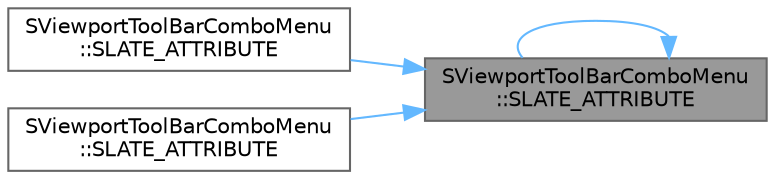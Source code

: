 digraph "SViewportToolBarComboMenu::SLATE_ATTRIBUTE"
{
 // INTERACTIVE_SVG=YES
 // LATEX_PDF_SIZE
  bgcolor="transparent";
  edge [fontname=Helvetica,fontsize=10,labelfontname=Helvetica,labelfontsize=10];
  node [fontname=Helvetica,fontsize=10,shape=box,height=0.2,width=0.4];
  rankdir="RL";
  Node1 [id="Node000001",label="SViewportToolBarComboMenu\l::SLATE_ATTRIBUTE",height=0.2,width=0.4,color="gray40", fillcolor="grey60", style="filled", fontcolor="black",tooltip="Sets the current checked state of the checkbox."];
  Node1 -> Node1 [id="edge1_Node000001_Node000001",dir="back",color="steelblue1",style="solid",tooltip=" "];
  Node1 -> Node2 [id="edge2_Node000001_Node000002",dir="back",color="steelblue1",style="solid",tooltip=" "];
  Node2 [id="Node000002",label="SViewportToolBarComboMenu\l::SLATE_ATTRIBUTE",height=0.2,width=0.4,color="grey40", fillcolor="white", style="filled",URL="$d7/de5/classSViewportToolBarComboMenu.html#a787803afe78525bd658eb42ea8b0b220",tooltip="Label shown on the menu button."];
  Node1 -> Node3 [id="edge3_Node000001_Node000003",dir="back",color="steelblue1",style="solid",tooltip=" "];
  Node3 [id="Node000003",label="SViewportToolBarComboMenu\l::SLATE_ATTRIBUTE",height=0.2,width=0.4,color="grey40", fillcolor="white", style="filled",URL="$d7/de5/classSViewportToolBarComboMenu.html#a60523e557088ebcd5703563ecb7707a8",tooltip="ToolTip shown on the menu button."];
}
